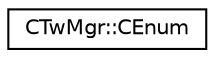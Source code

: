 digraph "Graphical Class Hierarchy"
{
  edge [fontname="Helvetica",fontsize="10",labelfontname="Helvetica",labelfontsize="10"];
  node [fontname="Helvetica",fontsize="10",shape=record];
  rankdir="LR";
  Node1 [label="CTwMgr::CEnum",height=0.2,width=0.4,color="black", fillcolor="white", style="filled",URL="$struct_c_tw_mgr_1_1_c_enum.html"];
}
